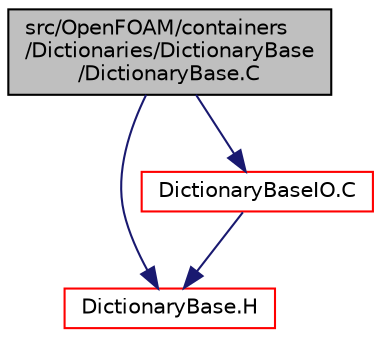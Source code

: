 digraph "src/OpenFOAM/containers/Dictionaries/DictionaryBase/DictionaryBase.C"
{
  bgcolor="transparent";
  edge [fontname="Helvetica",fontsize="10",labelfontname="Helvetica",labelfontsize="10"];
  node [fontname="Helvetica",fontsize="10",shape=record];
  Node1 [label="src/OpenFOAM/containers\l/Dictionaries/DictionaryBase\l/DictionaryBase.C",height=0.2,width=0.4,color="black", fillcolor="grey75", style="filled", fontcolor="black"];
  Node1 -> Node2 [color="midnightblue",fontsize="10",style="solid",fontname="Helvetica"];
  Node2 [label="DictionaryBase.H",height=0.2,width=0.4,color="red",URL="$a07740.html"];
  Node1 -> Node3 [color="midnightblue",fontsize="10",style="solid",fontname="Helvetica"];
  Node3 [label="DictionaryBaseIO.C",height=0.2,width=0.4,color="red",URL="$a07741.html",tooltip="Reads the data description and data portions of a DictionaryBase File. "];
  Node3 -> Node2 [color="midnightblue",fontsize="10",style="solid",fontname="Helvetica"];
}
